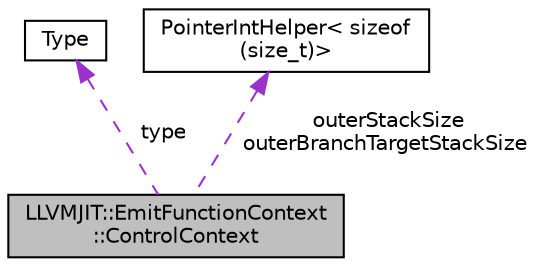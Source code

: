 digraph "LLVMJIT::EmitFunctionContext::ControlContext"
{
  edge [fontname="Helvetica",fontsize="10",labelfontname="Helvetica",labelfontsize="10"];
  node [fontname="Helvetica",fontsize="10",shape=record];
  Node1 [label="LLVMJIT::EmitFunctionContext\l::ControlContext",height=0.2,width=0.4,color="black", fillcolor="grey75", style="filled", fontcolor="black"];
  Node2 -> Node1 [dir="back",color="darkorchid3",fontsize="10",style="dashed",label=" type" ];
  Node2 [label="Type",height=0.2,width=0.4,color="black", fillcolor="white", style="filled",URL="$struct_type.html"];
  Node3 -> Node1 [dir="back",color="darkorchid3",fontsize="10",style="dashed",label=" outerStackSize\nouterBranchTargetStackSize" ];
  Node3 [label="PointerIntHelper\< sizeof\l(size_t)\>",height=0.2,width=0.4,color="black", fillcolor="white", style="filled",URL="$struct_pointer_int_helper.html"];
}
